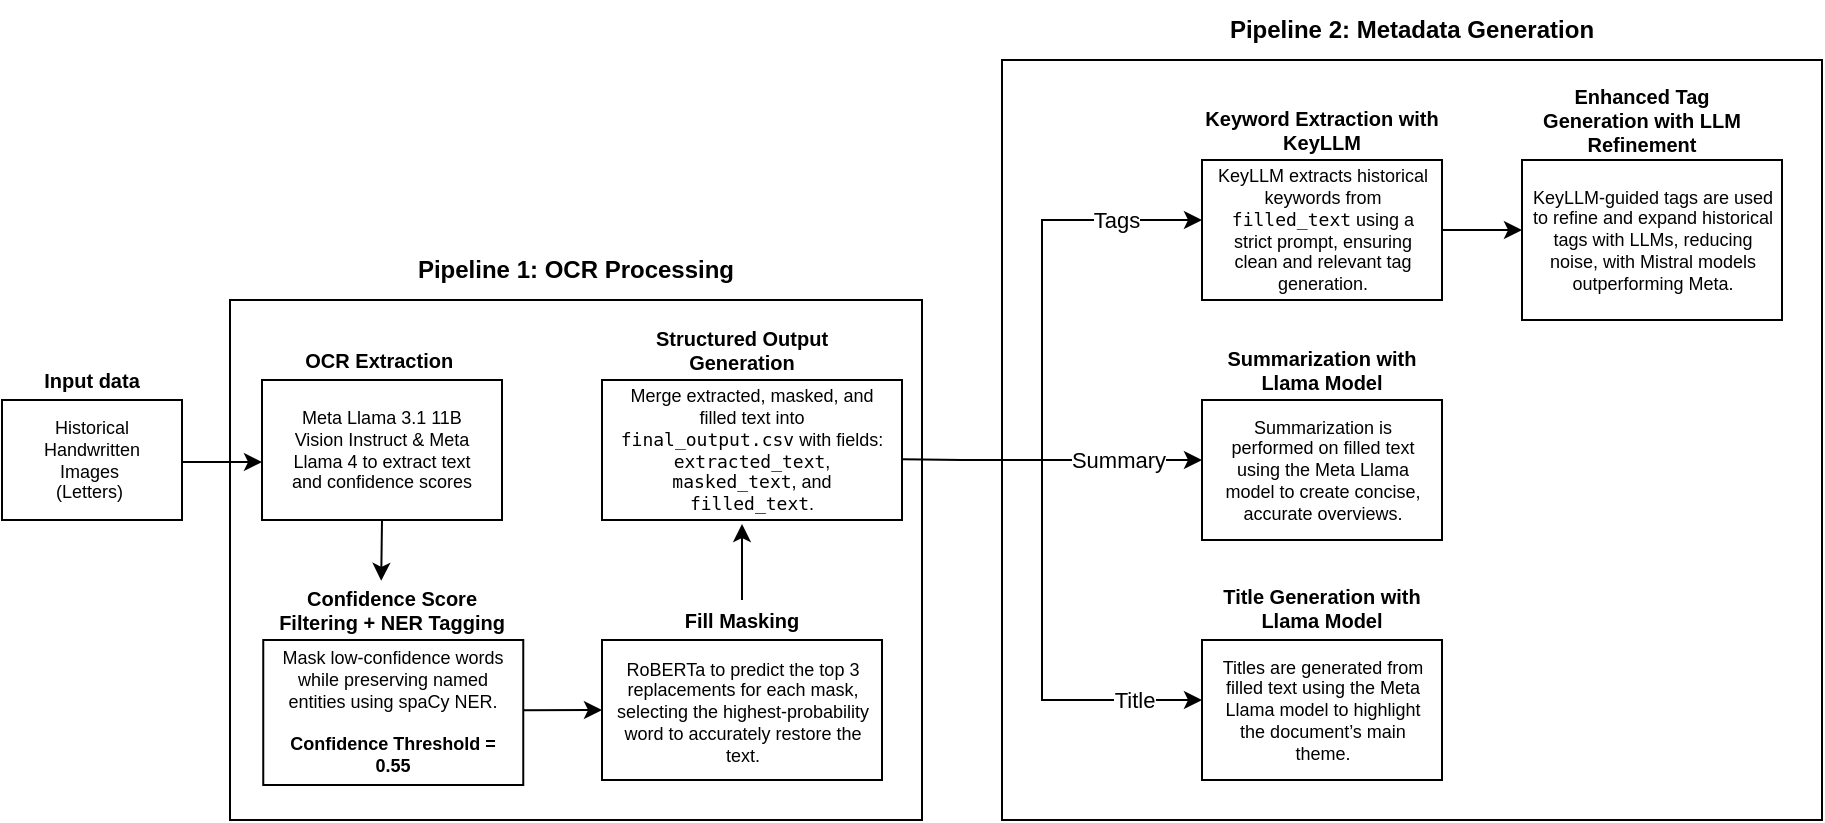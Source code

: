 <mxfile version="26.2.14">
  <diagram name="Page-1" id="Rm9Mzx5MZPHw29uNUsY4">
    <mxGraphModel dx="1901" dy="1036" grid="1" gridSize="10" guides="1" tooltips="1" connect="1" arrows="1" fold="1" page="1" pageScale="1" pageWidth="827" pageHeight="1169" math="0" shadow="0">
      <root>
        <mxCell id="0" />
        <mxCell id="1" parent="0" />
        <mxCell id="MpDEyv8cJ5t634f4Yrty-67" value="" style="rounded=0;whiteSpace=wrap;html=1;" vertex="1" parent="1">
          <mxGeometry x="600" y="120" width="410" height="380" as="geometry" />
        </mxCell>
        <mxCell id="MpDEyv8cJ5t634f4Yrty-10" value="" style="rounded=0;whiteSpace=wrap;html=1;" vertex="1" parent="1">
          <mxGeometry x="214" y="240" width="346" height="260" as="geometry" />
        </mxCell>
        <mxCell id="MpDEyv8cJ5t634f4Yrty-1" value="" style="rounded=0;whiteSpace=wrap;html=1;" vertex="1" parent="1">
          <mxGeometry x="100" y="290" width="90" height="60" as="geometry" />
        </mxCell>
        <mxCell id="MpDEyv8cJ5t634f4Yrty-2" value="Historical Handwritten Images&amp;nbsp;&lt;div&gt;&lt;span style=&quot;background-color: transparent; color: light-dark(rgb(0, 0, 0), rgb(255, 255, 255));&quot;&gt;(Letters)&amp;nbsp;&lt;/span&gt;&lt;/div&gt;" style="text;html=1;align=center;verticalAlign=middle;whiteSpace=wrap;rounded=0;fontSize=9;" vertex="1" parent="1">
          <mxGeometry x="115" y="305" width="60" height="30" as="geometry" />
        </mxCell>
        <mxCell id="MpDEyv8cJ5t634f4Yrty-3" value="Input data" style="text;html=1;align=center;verticalAlign=middle;whiteSpace=wrap;rounded=0;fontStyle=1;fontSize=10;" vertex="1" parent="1">
          <mxGeometry x="115" y="270" width="60" height="20" as="geometry" />
        </mxCell>
        <mxCell id="MpDEyv8cJ5t634f4Yrty-5" value="" style="rounded=0;whiteSpace=wrap;html=1;" vertex="1" parent="1">
          <mxGeometry x="230" y="280" width="120" height="70" as="geometry" />
        </mxCell>
        <mxCell id="MpDEyv8cJ5t634f4Yrty-7" value="OCR Extraction&amp;nbsp;" style="text;html=1;align=center;verticalAlign=middle;whiteSpace=wrap;rounded=0;fontStyle=1;fontSize=10;" vertex="1" parent="1">
          <mxGeometry x="230" y="260" width="120" height="20" as="geometry" />
        </mxCell>
        <mxCell id="MpDEyv8cJ5t634f4Yrty-8" value="Meta Llama 3.1 11B Vision Instruct &amp;amp; Meta Llama 4 to extract text and confidence scores" style="text;html=1;align=center;verticalAlign=middle;whiteSpace=wrap;rounded=0;fontSize=9;" vertex="1" parent="1">
          <mxGeometry x="236.25" y="302.5" width="107.5" height="25" as="geometry" />
        </mxCell>
        <mxCell id="MpDEyv8cJ5t634f4Yrty-12" value="" style="rounded=0;whiteSpace=wrap;html=1;" vertex="1" parent="1">
          <mxGeometry x="230.63" y="410" width="130" height="72.5" as="geometry" />
        </mxCell>
        <mxCell id="MpDEyv8cJ5t634f4Yrty-14" value="" style="endArrow=classic;html=1;rounded=0;" edge="1" parent="1">
          <mxGeometry width="50" height="50" relative="1" as="geometry">
            <mxPoint x="190" y="321" as="sourcePoint" />
            <mxPoint x="230" y="321" as="targetPoint" />
            <Array as="points">
              <mxPoint x="210" y="321" />
            </Array>
          </mxGeometry>
        </mxCell>
        <mxCell id="MpDEyv8cJ5t634f4Yrty-16" value="" style="endArrow=classic;html=1;rounded=0;exitX=0.5;exitY=1;exitDx=0;exitDy=0;entryX=0.455;entryY=0.013;entryDx=0;entryDy=0;entryPerimeter=0;" edge="1" parent="1" source="MpDEyv8cJ5t634f4Yrty-5" target="MpDEyv8cJ5t634f4Yrty-15">
          <mxGeometry width="50" height="50" relative="1" as="geometry">
            <mxPoint x="310" y="350" as="sourcePoint" />
            <mxPoint x="310" y="390" as="targetPoint" />
          </mxGeometry>
        </mxCell>
        <mxCell id="MpDEyv8cJ5t634f4Yrty-15" value="Confidence Score Filtering + NER Tagging" style="text;html=1;align=center;verticalAlign=middle;whiteSpace=wrap;rounded=0;fontStyle=1;fontSize=10;" vertex="1" parent="1">
          <mxGeometry x="235" y="380" width="120" height="30" as="geometry" />
        </mxCell>
        <mxCell id="MpDEyv8cJ5t634f4Yrty-17" value="Mask low-confidence words while preserving named entities using spaCy NER.&lt;br&gt;&lt;br&gt;&lt;b&gt;Confidence Threshold = 0.55&lt;/b&gt;" style="text;html=1;align=center;verticalAlign=middle;whiteSpace=wrap;rounded=0;fontSize=9;" vertex="1" parent="1">
          <mxGeometry x="236.25" y="418.75" width="118.75" height="55" as="geometry" />
        </mxCell>
        <mxCell id="MpDEyv8cJ5t634f4Yrty-23" value="" style="rounded=0;whiteSpace=wrap;html=1;" vertex="1" parent="1">
          <mxGeometry x="400" y="410" width="140" height="70" as="geometry" />
        </mxCell>
        <mxCell id="MpDEyv8cJ5t634f4Yrty-24" value="Fill Masking" style="text;html=1;align=center;verticalAlign=middle;whiteSpace=wrap;rounded=0;fontStyle=1;fontSize=10;" vertex="1" parent="1">
          <mxGeometry x="410" y="390" width="120" height="20" as="geometry" />
        </mxCell>
        <mxCell id="MpDEyv8cJ5t634f4Yrty-25" value="RoBERTa to predict the top 3 replacements for each mask, selecting the highest-probability word to accurately restore the text." style="text;html=1;align=center;verticalAlign=middle;whiteSpace=wrap;rounded=0;fontSize=9;" vertex="1" parent="1">
          <mxGeometry x="403.5" y="428.75" width="133" height="35" as="geometry" />
        </mxCell>
        <mxCell id="MpDEyv8cJ5t634f4Yrty-28" value="" style="endArrow=classic;html=1;rounded=0;" edge="1" parent="1">
          <mxGeometry width="50" height="50" relative="1" as="geometry">
            <mxPoint x="360.63" y="445.11" as="sourcePoint" />
            <mxPoint x="400" y="445" as="targetPoint" />
          </mxGeometry>
        </mxCell>
        <mxCell id="MpDEyv8cJ5t634f4Yrty-30" value="" style="rounded=0;whiteSpace=wrap;html=1;" vertex="1" parent="1">
          <mxGeometry x="400" y="280" width="150" height="70" as="geometry" />
        </mxCell>
        <mxCell id="MpDEyv8cJ5t634f4Yrty-31" value="" style="endArrow=classic;html=1;rounded=0;exitX=0.5;exitY=0;exitDx=0;exitDy=0;" edge="1" parent="1" source="MpDEyv8cJ5t634f4Yrty-24">
          <mxGeometry width="50" height="50" relative="1" as="geometry">
            <mxPoint x="420" y="330" as="sourcePoint" />
            <mxPoint x="470" y="352" as="targetPoint" />
          </mxGeometry>
        </mxCell>
        <mxCell id="MpDEyv8cJ5t634f4Yrty-32" value="Merge extracted, masked, and filled text into &lt;code data-start=&quot;75&quot; data-end=&quot;93&quot;&gt;final_output.csv&lt;/code&gt; with fields: &lt;code data-start=&quot;107&quot; data-end=&quot;123&quot;&gt;extracted_text&lt;/code&gt;, &lt;code data-start=&quot;125&quot; data-end=&quot;138&quot;&gt;masked_text&lt;/code&gt;, and &lt;code data-start=&quot;144&quot; data-end=&quot;157&quot;&gt;filled_text&lt;/code&gt;." style="text;html=1;align=center;verticalAlign=middle;whiteSpace=wrap;rounded=0;fontSize=9;" vertex="1" parent="1">
          <mxGeometry x="405" y="305" width="140" height="20" as="geometry" />
        </mxCell>
        <mxCell id="MpDEyv8cJ5t634f4Yrty-33" value="Structured Output Generation" style="text;html=1;align=center;verticalAlign=middle;whiteSpace=wrap;rounded=0;fontStyle=1;fontSize=10;" vertex="1" parent="1">
          <mxGeometry x="410" y="250" width="120" height="30" as="geometry" />
        </mxCell>
        <mxCell id="MpDEyv8cJ5t634f4Yrty-36" value="" style="endArrow=classic;html=1;rounded=0;" edge="1" parent="1">
          <mxGeometry relative="1" as="geometry">
            <mxPoint x="550" y="319.63" as="sourcePoint" />
            <mxPoint x="700" y="200" as="targetPoint" />
            <Array as="points">
              <mxPoint x="580" y="320" />
              <mxPoint x="620" y="320" />
              <mxPoint x="620" y="280" />
              <mxPoint x="620" y="200" />
            </Array>
          </mxGeometry>
        </mxCell>
        <mxCell id="MpDEyv8cJ5t634f4Yrty-50" value="Tags" style="edgeLabel;html=1;align=center;verticalAlign=middle;resizable=0;points=[];" vertex="1" connectable="0" parent="MpDEyv8cJ5t634f4Yrty-36">
          <mxGeometry x="0.69" y="-2" relative="1" as="geometry">
            <mxPoint x="-1" y="-2" as="offset" />
          </mxGeometry>
        </mxCell>
        <mxCell id="MpDEyv8cJ5t634f4Yrty-43" value="" style="endArrow=classic;html=1;rounded=0;" edge="1" parent="1">
          <mxGeometry width="50" height="50" relative="1" as="geometry">
            <mxPoint x="620" y="320" as="sourcePoint" />
            <mxPoint x="700" y="320" as="targetPoint" />
          </mxGeometry>
        </mxCell>
        <mxCell id="MpDEyv8cJ5t634f4Yrty-51" value="Summary" style="edgeLabel;html=1;align=center;verticalAlign=middle;resizable=0;points=[];" vertex="1" connectable="0" parent="MpDEyv8cJ5t634f4Yrty-43">
          <mxGeometry x="-0.148" y="-2" relative="1" as="geometry">
            <mxPoint x="4" y="-2" as="offset" />
          </mxGeometry>
        </mxCell>
        <mxCell id="MpDEyv8cJ5t634f4Yrty-47" value="" style="endArrow=classic;html=1;rounded=0;" edge="1" parent="1">
          <mxGeometry width="50" height="50" relative="1" as="geometry">
            <mxPoint x="620" y="320" as="sourcePoint" />
            <mxPoint x="700" y="440" as="targetPoint" />
            <Array as="points">
              <mxPoint x="620" y="440" />
            </Array>
          </mxGeometry>
        </mxCell>
        <mxCell id="MpDEyv8cJ5t634f4Yrty-52" value="Title" style="edgeLabel;html=1;align=center;verticalAlign=middle;resizable=0;points=[];" vertex="1" connectable="0" parent="MpDEyv8cJ5t634f4Yrty-47">
          <mxGeometry x="0.649" relative="1" as="geometry">
            <mxPoint x="1" as="offset" />
          </mxGeometry>
        </mxCell>
        <mxCell id="MpDEyv8cJ5t634f4Yrty-49" value="" style="rounded=0;whiteSpace=wrap;html=1;" vertex="1" parent="1">
          <mxGeometry x="700" y="170" width="120" height="70" as="geometry" />
        </mxCell>
        <mxCell id="MpDEyv8cJ5t634f4Yrty-53" value="Keyword Extraction with KeyLLM" style="text;html=1;align=center;verticalAlign=middle;whiteSpace=wrap;rounded=0;fontStyle=1;fontSize=10;" vertex="1" parent="1">
          <mxGeometry x="700" y="140" width="120" height="30" as="geometry" />
        </mxCell>
        <mxCell id="MpDEyv8cJ5t634f4Yrty-56" value="" style="edgeStyle=orthogonalEdgeStyle;rounded=0;orthogonalLoop=1;jettySize=auto;html=1;exitX=1;exitY=0.5;exitDx=0;exitDy=0;" edge="1" parent="1" source="MpDEyv8cJ5t634f4Yrty-49">
          <mxGeometry relative="1" as="geometry">
            <mxPoint x="850" y="205" as="sourcePoint" />
            <mxPoint x="860" y="205" as="targetPoint" />
          </mxGeometry>
        </mxCell>
        <mxCell id="MpDEyv8cJ5t634f4Yrty-54" value="KeyLLM extracts historical keywords from &lt;code data-start=&quot;776&quot; data-end=&quot;789&quot;&gt;filled_text&lt;/code&gt; using a strict prompt, ensuring clean and relevant tag generation." style="text;html=1;align=center;verticalAlign=middle;whiteSpace=wrap;rounded=0;fontSize=9;" vertex="1" parent="1">
          <mxGeometry x="703.75" y="190" width="112.5" height="30" as="geometry" />
        </mxCell>
        <mxCell id="MpDEyv8cJ5t634f4Yrty-57" value="" style="rounded=0;whiteSpace=wrap;html=1;" vertex="1" parent="1">
          <mxGeometry x="860" y="170" width="130" height="80" as="geometry" />
        </mxCell>
        <mxCell id="MpDEyv8cJ5t634f4Yrty-58" value="Enhanced Tag Generation with LLM Refinement" style="text;html=1;align=center;verticalAlign=middle;whiteSpace=wrap;rounded=0;fontStyle=1;fontSize=10;" vertex="1" parent="1">
          <mxGeometry x="860" y="130" width="120" height="40" as="geometry" />
        </mxCell>
        <mxCell id="MpDEyv8cJ5t634f4Yrty-59" value="KeyLLM-guided tags are used to refine and expand historical tags with LLMs, reducing noise, with Mistral models outperforming Meta." style="text;html=1;align=center;verticalAlign=middle;whiteSpace=wrap;rounded=0;fontSize=9;" vertex="1" parent="1">
          <mxGeometry x="863.75" y="195" width="122.5" height="30" as="geometry" />
        </mxCell>
        <mxCell id="MpDEyv8cJ5t634f4Yrty-60" value="" style="rounded=0;whiteSpace=wrap;html=1;" vertex="1" parent="1">
          <mxGeometry x="700" y="290" width="120" height="70" as="geometry" />
        </mxCell>
        <mxCell id="MpDEyv8cJ5t634f4Yrty-61" value="Summarization with Llama Model" style="text;html=1;align=center;verticalAlign=middle;whiteSpace=wrap;rounded=0;fontStyle=1;fontSize=10;" vertex="1" parent="1">
          <mxGeometry x="700" y="260" width="120" height="30" as="geometry" />
        </mxCell>
        <mxCell id="MpDEyv8cJ5t634f4Yrty-62" value="Summarization is performed on filled text using the Meta Llama model to create concise, accurate overviews." style="text;html=1;align=center;verticalAlign=middle;whiteSpace=wrap;rounded=0;fontSize=9;" vertex="1" parent="1">
          <mxGeometry x="703.75" y="310" width="112.5" height="30" as="geometry" />
        </mxCell>
        <mxCell id="MpDEyv8cJ5t634f4Yrty-63" value="" style="rounded=0;whiteSpace=wrap;html=1;" vertex="1" parent="1">
          <mxGeometry x="700" y="410" width="120" height="70" as="geometry" />
        </mxCell>
        <mxCell id="MpDEyv8cJ5t634f4Yrty-64" value="Title Generation with Llama Model" style="text;html=1;align=center;verticalAlign=middle;whiteSpace=wrap;rounded=0;fontStyle=1;fontSize=10;" vertex="1" parent="1">
          <mxGeometry x="700" y="378.75" width="120" height="30" as="geometry" />
        </mxCell>
        <mxCell id="MpDEyv8cJ5t634f4Yrty-65" value="Titles are generated from filled text using the Meta Llama model to highlight the document’s main theme." style="text;html=1;align=center;verticalAlign=middle;whiteSpace=wrap;rounded=0;fontSize=9;" vertex="1" parent="1">
          <mxGeometry x="703.75" y="430" width="112.5" height="30" as="geometry" />
        </mxCell>
        <mxCell id="MpDEyv8cJ5t634f4Yrty-66" value="&lt;b&gt;Pipeline 1: OCR Processing&lt;/b&gt;" style="text;html=1;align=center;verticalAlign=middle;whiteSpace=wrap;rounded=0;" vertex="1" parent="1">
          <mxGeometry x="297" y="210" width="180" height="30" as="geometry" />
        </mxCell>
        <mxCell id="MpDEyv8cJ5t634f4Yrty-69" value="&lt;span style=&quot;text-wrap-mode: nowrap; background-color: rgb(255, 255, 255);&quot;&gt;Pipeline 2: Metadata&amp;nbsp;&lt;/span&gt;&lt;span style=&quot;text-wrap-mode: nowrap; background-color: transparent; color: light-dark(rgb(0, 0, 0), rgb(255, 255, 255));&quot;&gt;Generation&lt;/span&gt;" style="text;html=1;align=center;verticalAlign=middle;whiteSpace=wrap;rounded=0;fontStyle=1;fontSize=12;" vertex="1" parent="1">
          <mxGeometry x="685" y="90" width="240" height="30" as="geometry" />
        </mxCell>
      </root>
    </mxGraphModel>
  </diagram>
</mxfile>
